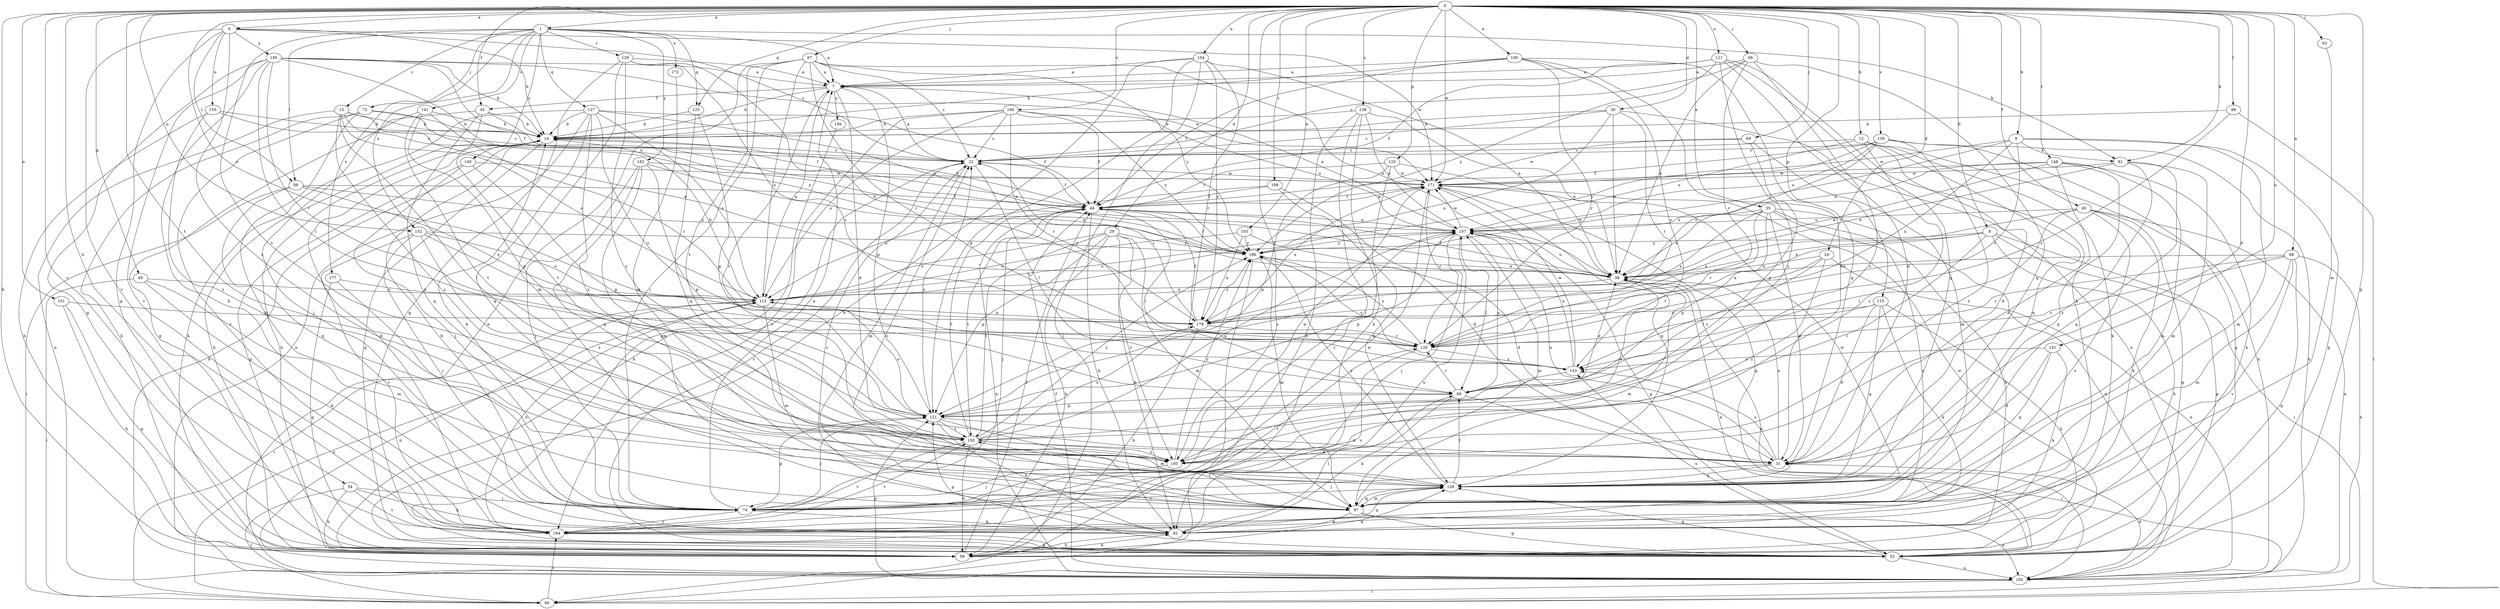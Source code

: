 strict digraph  {
0;
1;
6;
7;
8;
9;
12;
14;
15;
22;
24;
29;
30;
31;
35;
38;
40;
45;
46;
49;
52;
54;
59;
63;
66;
67;
68;
69;
72;
74;
81;
82;
86;
88;
89;
97;
98;
100;
101;
103;
104;
105;
111;
113;
115;
120;
121;
125;
127;
128;
129;
135;
138;
139;
140;
141;
143;
148;
150;
151;
152;
155;
156;
157;
160;
164;
171;
172;
177;
179;
182;
185;
186;
188;
193;
0 -> 1  [label=a];
0 -> 6  [label=a];
0 -> 8  [label=b];
0 -> 9  [label=b];
0 -> 12  [label=b];
0 -> 24  [label=d];
0 -> 29  [label=d];
0 -> 30  [label=d];
0 -> 31  [label=d];
0 -> 35  [label=e];
0 -> 40  [label=f];
0 -> 45  [label=f];
0 -> 49  [label=g];
0 -> 52  [label=g];
0 -> 54  [label=h];
0 -> 59  [label=h];
0 -> 63  [label=i];
0 -> 67  [label=j];
0 -> 68  [label=j];
0 -> 69  [label=j];
0 -> 81  [label=k];
0 -> 86  [label=l];
0 -> 98  [label=n];
0 -> 100  [label=n];
0 -> 101  [label=n];
0 -> 103  [label=n];
0 -> 104  [label=n];
0 -> 111  [label=o];
0 -> 113  [label=o];
0 -> 115  [label=p];
0 -> 120  [label=p];
0 -> 125  [label=q];
0 -> 138  [label=s];
0 -> 139  [label=s];
0 -> 148  [label=t];
0 -> 150  [label=t];
0 -> 151  [label=u];
0 -> 152  [label=u];
0 -> 160  [label=v];
0 -> 164  [label=v];
0 -> 171  [label=w];
0 -> 188  [label=z];
0 -> 193  [label=z];
1 -> 7  [label=a];
1 -> 15  [label=c];
1 -> 72  [label=j];
1 -> 81  [label=k];
1 -> 88  [label=l];
1 -> 125  [label=q];
1 -> 127  [label=q];
1 -> 129  [label=r];
1 -> 140  [label=s];
1 -> 141  [label=s];
1 -> 150  [label=t];
1 -> 152  [label=u];
1 -> 172  [label=x];
1 -> 177  [label=x];
1 -> 182  [label=y];
6 -> 14  [label=b];
6 -> 22  [label=c];
6 -> 52  [label=g];
6 -> 88  [label=l];
6 -> 155  [label=u];
6 -> 164  [label=v];
6 -> 171  [label=w];
6 -> 185  [label=y];
6 -> 193  [label=z];
7 -> 14  [label=b];
7 -> 31  [label=d];
7 -> 45  [label=f];
7 -> 121  [label=p];
7 -> 150  [label=t];
7 -> 156  [label=u];
8 -> 38  [label=e];
8 -> 52  [label=g];
8 -> 59  [label=h];
8 -> 66  [label=i];
8 -> 150  [label=t];
8 -> 179  [label=x];
8 -> 186  [label=y];
9 -> 52  [label=g];
9 -> 81  [label=k];
9 -> 97  [label=m];
9 -> 135  [label=r];
9 -> 171  [label=w];
9 -> 179  [label=x];
9 -> 186  [label=y];
12 -> 22  [label=c];
12 -> 31  [label=d];
12 -> 82  [label=k];
12 -> 105  [label=n];
12 -> 128  [label=q];
12 -> 157  [label=u];
12 -> 193  [label=z];
14 -> 22  [label=c];
14 -> 52  [label=g];
14 -> 59  [label=h];
15 -> 14  [label=b];
15 -> 22  [label=c];
15 -> 38  [label=e];
15 -> 105  [label=n];
15 -> 113  [label=o];
15 -> 150  [label=t];
15 -> 193  [label=z];
22 -> 7  [label=a];
22 -> 46  [label=f];
22 -> 59  [label=h];
22 -> 89  [label=l];
22 -> 97  [label=m];
22 -> 171  [label=w];
24 -> 38  [label=e];
24 -> 89  [label=l];
24 -> 105  [label=n];
24 -> 135  [label=r];
24 -> 193  [label=z];
29 -> 59  [label=h];
29 -> 82  [label=k];
29 -> 97  [label=m];
29 -> 113  [label=o];
29 -> 121  [label=p];
29 -> 150  [label=t];
29 -> 186  [label=y];
29 -> 193  [label=z];
30 -> 14  [label=b];
30 -> 22  [label=c];
30 -> 38  [label=e];
30 -> 105  [label=n];
30 -> 113  [label=o];
30 -> 135  [label=r];
31 -> 38  [label=e];
31 -> 74  [label=j];
31 -> 128  [label=q];
31 -> 143  [label=s];
31 -> 157  [label=u];
35 -> 31  [label=d];
35 -> 38  [label=e];
35 -> 59  [label=h];
35 -> 105  [label=n];
35 -> 121  [label=p];
35 -> 135  [label=r];
35 -> 157  [label=u];
35 -> 164  [label=v];
35 -> 179  [label=x];
38 -> 46  [label=f];
38 -> 97  [label=m];
38 -> 105  [label=n];
38 -> 113  [label=o];
38 -> 157  [label=u];
40 -> 52  [label=g];
40 -> 82  [label=k];
40 -> 89  [label=l];
40 -> 105  [label=n];
40 -> 157  [label=u];
40 -> 164  [label=v];
40 -> 179  [label=x];
45 -> 14  [label=b];
45 -> 46  [label=f];
45 -> 52  [label=g];
45 -> 128  [label=q];
45 -> 150  [label=t];
46 -> 14  [label=b];
46 -> 74  [label=j];
46 -> 82  [label=k];
46 -> 89  [label=l];
46 -> 105  [label=n];
46 -> 150  [label=t];
46 -> 157  [label=u];
46 -> 171  [label=w];
49 -> 66  [label=i];
49 -> 82  [label=k];
49 -> 97  [label=m];
49 -> 113  [label=o];
52 -> 22  [label=c];
52 -> 38  [label=e];
52 -> 105  [label=n];
52 -> 121  [label=p];
52 -> 128  [label=q];
52 -> 143  [label=s];
52 -> 171  [label=w];
54 -> 59  [label=h];
54 -> 66  [label=i];
54 -> 74  [label=j];
54 -> 82  [label=k];
54 -> 164  [label=v];
59 -> 14  [label=b];
59 -> 46  [label=f];
59 -> 82  [label=k];
59 -> 128  [label=q];
63 -> 97  [label=m];
66 -> 113  [label=o];
66 -> 164  [label=v];
67 -> 7  [label=a];
67 -> 22  [label=c];
67 -> 38  [label=e];
67 -> 74  [label=j];
67 -> 105  [label=n];
67 -> 113  [label=o];
67 -> 135  [label=r];
67 -> 150  [label=t];
67 -> 186  [label=y];
68 -> 7  [label=a];
68 -> 22  [label=c];
68 -> 38  [label=e];
68 -> 128  [label=q];
68 -> 135  [label=r];
68 -> 193  [label=z];
69 -> 22  [label=c];
69 -> 97  [label=m];
69 -> 121  [label=p];
69 -> 171  [label=w];
72 -> 14  [label=b];
72 -> 59  [label=h];
72 -> 74  [label=j];
72 -> 164  [label=v];
72 -> 186  [label=y];
74 -> 7  [label=a];
74 -> 14  [label=b];
74 -> 82  [label=k];
74 -> 121  [label=p];
74 -> 135  [label=r];
74 -> 164  [label=v];
74 -> 171  [label=w];
81 -> 38  [label=e];
81 -> 97  [label=m];
81 -> 128  [label=q];
81 -> 171  [label=w];
81 -> 193  [label=z];
82 -> 14  [label=b];
82 -> 22  [label=c];
82 -> 59  [label=h];
82 -> 89  [label=l];
82 -> 157  [label=u];
86 -> 14  [label=b];
86 -> 66  [label=i];
86 -> 143  [label=s];
88 -> 46  [label=f];
88 -> 66  [label=i];
88 -> 128  [label=q];
88 -> 179  [label=x];
88 -> 186  [label=y];
89 -> 38  [label=e];
89 -> 66  [label=i];
89 -> 82  [label=k];
89 -> 121  [label=p];
89 -> 135  [label=r];
89 -> 157  [label=u];
97 -> 22  [label=c];
97 -> 52  [label=g];
97 -> 82  [label=k];
97 -> 105  [label=n];
97 -> 128  [label=q];
97 -> 150  [label=t];
97 -> 171  [label=w];
98 -> 38  [label=e];
98 -> 52  [label=g];
98 -> 97  [label=m];
98 -> 105  [label=n];
98 -> 135  [label=r];
98 -> 143  [label=s];
98 -> 164  [label=v];
100 -> 7  [label=a];
100 -> 14  [label=b];
100 -> 31  [label=d];
100 -> 46  [label=f];
100 -> 128  [label=q];
100 -> 135  [label=r];
100 -> 143  [label=s];
101 -> 52  [label=g];
101 -> 59  [label=h];
101 -> 179  [label=x];
103 -> 31  [label=d];
103 -> 113  [label=o];
103 -> 179  [label=x];
103 -> 186  [label=y];
104 -> 7  [label=a];
104 -> 38  [label=e];
104 -> 59  [label=h];
104 -> 66  [label=i];
104 -> 121  [label=p];
104 -> 135  [label=r];
104 -> 179  [label=x];
105 -> 14  [label=b];
105 -> 31  [label=d];
105 -> 46  [label=f];
105 -> 66  [label=i];
105 -> 121  [label=p];
111 -> 7  [label=a];
111 -> 31  [label=d];
111 -> 46  [label=f];
111 -> 82  [label=k];
111 -> 128  [label=q];
111 -> 186  [label=y];
111 -> 193  [label=z];
113 -> 7  [label=a];
113 -> 14  [label=b];
113 -> 66  [label=i];
113 -> 97  [label=m];
113 -> 105  [label=n];
113 -> 157  [label=u];
113 -> 179  [label=x];
115 -> 31  [label=d];
115 -> 59  [label=h];
115 -> 82  [label=k];
115 -> 128  [label=q];
115 -> 135  [label=r];
115 -> 179  [label=x];
120 -> 38  [label=e];
120 -> 46  [label=f];
120 -> 121  [label=p];
120 -> 164  [label=v];
120 -> 171  [label=w];
121 -> 22  [label=c];
121 -> 31  [label=d];
121 -> 74  [label=j];
121 -> 82  [label=k];
121 -> 97  [label=m];
121 -> 113  [label=o];
121 -> 150  [label=t];
121 -> 157  [label=u];
125 -> 14  [label=b];
125 -> 121  [label=p];
125 -> 128  [label=q];
127 -> 14  [label=b];
127 -> 38  [label=e];
127 -> 46  [label=f];
127 -> 59  [label=h];
127 -> 105  [label=n];
127 -> 113  [label=o];
127 -> 128  [label=q];
127 -> 143  [label=s];
127 -> 193  [label=z];
128 -> 74  [label=j];
128 -> 89  [label=l];
128 -> 97  [label=m];
128 -> 186  [label=y];
129 -> 7  [label=a];
129 -> 52  [label=g];
129 -> 97  [label=m];
129 -> 143  [label=s];
129 -> 179  [label=x];
129 -> 193  [label=z];
135 -> 143  [label=s];
135 -> 164  [label=v];
135 -> 186  [label=y];
138 -> 14  [label=b];
138 -> 38  [label=e];
138 -> 59  [label=h];
138 -> 74  [label=j];
138 -> 82  [label=k];
138 -> 157  [label=u];
139 -> 22  [label=c];
139 -> 46  [label=f];
139 -> 52  [label=g];
139 -> 105  [label=n];
139 -> 113  [label=o];
139 -> 157  [label=u];
139 -> 186  [label=y];
139 -> 193  [label=z];
140 -> 52  [label=g];
140 -> 74  [label=j];
140 -> 121  [label=p];
140 -> 171  [label=w];
141 -> 14  [label=b];
141 -> 74  [label=j];
141 -> 121  [label=p];
141 -> 135  [label=r];
141 -> 150  [label=t];
143 -> 89  [label=l];
143 -> 157  [label=u];
143 -> 171  [label=w];
148 -> 31  [label=d];
148 -> 38  [label=e];
148 -> 82  [label=k];
148 -> 97  [label=m];
148 -> 128  [label=q];
148 -> 157  [label=u];
148 -> 171  [label=w];
150 -> 31  [label=d];
150 -> 38  [label=e];
150 -> 46  [label=f];
150 -> 59  [label=h];
150 -> 157  [label=u];
150 -> 164  [label=v];
150 -> 179  [label=x];
150 -> 186  [label=y];
150 -> 193  [label=z];
151 -> 31  [label=d];
151 -> 82  [label=k];
151 -> 128  [label=q];
151 -> 143  [label=s];
152 -> 74  [label=j];
152 -> 113  [label=o];
152 -> 135  [label=r];
152 -> 164  [label=v];
152 -> 186  [label=y];
152 -> 193  [label=z];
155 -> 14  [label=b];
155 -> 22  [label=c];
155 -> 59  [label=h];
155 -> 193  [label=z];
156 -> 52  [label=g];
157 -> 7  [label=a];
157 -> 52  [label=g];
157 -> 74  [label=j];
157 -> 89  [label=l];
157 -> 97  [label=m];
157 -> 121  [label=p];
157 -> 171  [label=w];
157 -> 186  [label=y];
160 -> 14  [label=b];
160 -> 22  [label=c];
160 -> 46  [label=f];
160 -> 113  [label=o];
160 -> 135  [label=r];
160 -> 157  [label=u];
160 -> 164  [label=v];
160 -> 186  [label=y];
164 -> 14  [label=b];
164 -> 52  [label=g];
164 -> 113  [label=o];
164 -> 128  [label=q];
164 -> 150  [label=t];
171 -> 46  [label=f];
171 -> 52  [label=g];
171 -> 128  [label=q];
171 -> 135  [label=r];
171 -> 179  [label=x];
172 -> 97  [label=m];
177 -> 52  [label=g];
177 -> 74  [label=j];
177 -> 113  [label=o];
179 -> 22  [label=c];
179 -> 46  [label=f];
179 -> 59  [label=h];
179 -> 135  [label=r];
179 -> 186  [label=y];
182 -> 38  [label=e];
182 -> 74  [label=j];
182 -> 97  [label=m];
182 -> 121  [label=p];
182 -> 128  [label=q];
182 -> 171  [label=w];
185 -> 7  [label=a];
185 -> 14  [label=b];
185 -> 46  [label=f];
185 -> 52  [label=g];
185 -> 82  [label=k];
185 -> 89  [label=l];
185 -> 135  [label=r];
185 -> 157  [label=u];
185 -> 164  [label=v];
185 -> 171  [label=w];
186 -> 38  [label=e];
186 -> 46  [label=f];
186 -> 66  [label=i];
186 -> 97  [label=m];
186 -> 143  [label=s];
188 -> 31  [label=d];
188 -> 46  [label=f];
188 -> 113  [label=o];
188 -> 128  [label=q];
193 -> 74  [label=j];
193 -> 171  [label=w];
193 -> 186  [label=y];
}
